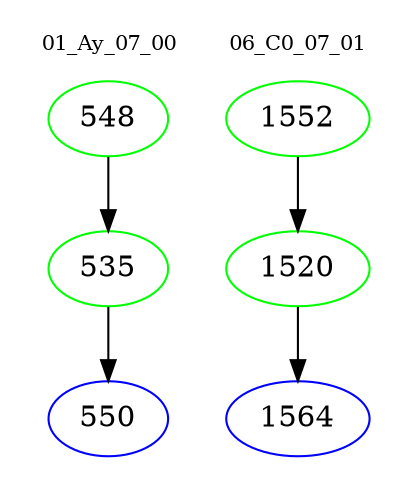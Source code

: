 digraph{
subgraph cluster_0 {
color = white
label = "01_Ay_07_00";
fontsize=10;
T0_548 [label="548", color="green"]
T0_548 -> T0_535 [color="black"]
T0_535 [label="535", color="green"]
T0_535 -> T0_550 [color="black"]
T0_550 [label="550", color="blue"]
}
subgraph cluster_1 {
color = white
label = "06_C0_07_01";
fontsize=10;
T1_1552 [label="1552", color="green"]
T1_1552 -> T1_1520 [color="black"]
T1_1520 [label="1520", color="green"]
T1_1520 -> T1_1564 [color="black"]
T1_1564 [label="1564", color="blue"]
}
}
